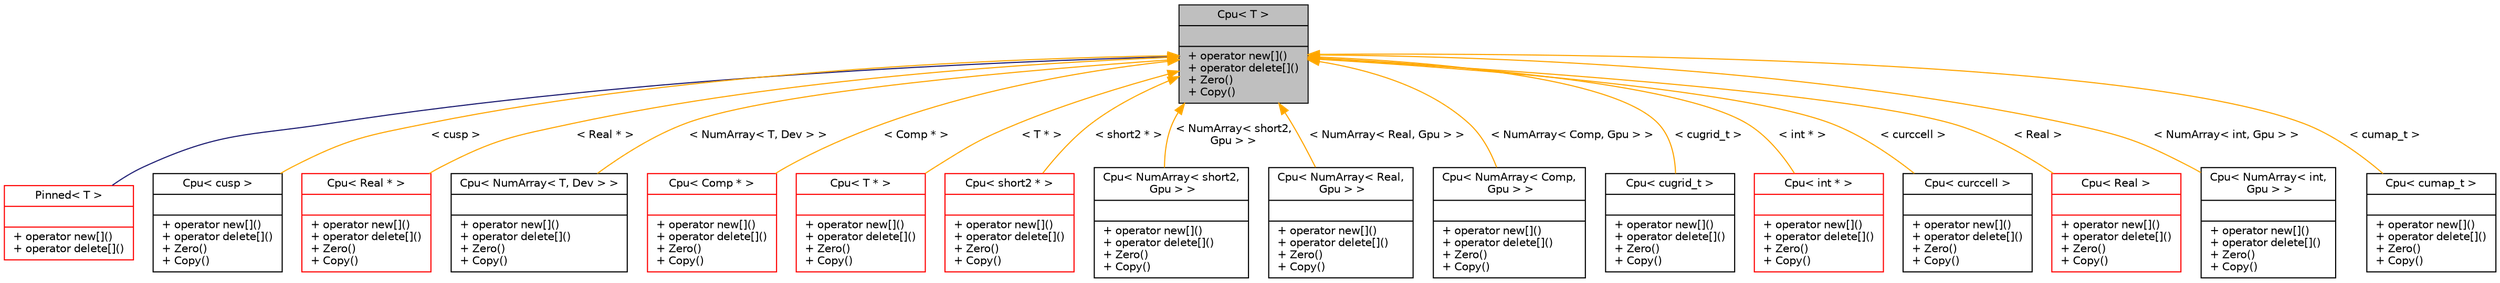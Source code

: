 digraph "Cpu&lt; T &gt;"
{
 // INTERACTIVE_SVG=YES
  bgcolor="transparent";
  edge [fontname="Helvetica",fontsize="10",labelfontname="Helvetica",labelfontsize="10"];
  node [fontname="Helvetica",fontsize="10",shape=record];
  Node0 [label="{Cpu\< T \>\n||+ operator new[]()\l+ operator delete[]()\l+ Zero()\l+ Copy()\l}",height=0.2,width=0.4,color="black", fillcolor="grey75", style="filled", fontcolor="black"];
  Node0 -> Node1 [dir="back",color="midnightblue",fontsize="10",style="solid",arrowtail="onormal",fontname="Helvetica"];
  Node1 [label="{Pinned\< T \>\n||+ operator new[]()\l+ operator delete[]()\l}",height=0.2,width=0.4,color="red",URL="$class_pinned.html"];
  Node0 -> Node8 [dir="back",color="orange",fontsize="10",style="solid",label=" \< cusp \>" ,fontname="Helvetica"];
  Node8 [label="{Cpu\< cusp \>\n||+ operator new[]()\l+ operator delete[]()\l+ Zero()\l+ Copy()\l}",height=0.2,width=0.4,color="black",URL="$class_cpu.html"];
  Node0 -> Node9 [dir="back",color="orange",fontsize="10",style="solid",label=" \< Real * \>" ,fontname="Helvetica"];
  Node9 [label="{Cpu\< Real * \>\n||+ operator new[]()\l+ operator delete[]()\l+ Zero()\l+ Copy()\l}",height=0.2,width=0.4,color="red",URL="$class_cpu.html"];
  Node0 -> Node10 [dir="back",color="orange",fontsize="10",style="solid",label=" \< NumArray\< T, Dev \> \>" ,fontname="Helvetica"];
  Node10 [label="{Cpu\< NumArray\< T, Dev \> \>\n||+ operator new[]()\l+ operator delete[]()\l+ Zero()\l+ Copy()\l}",height=0.2,width=0.4,color="black",URL="$class_cpu.html"];
  Node0 -> Node11 [dir="back",color="orange",fontsize="10",style="solid",label=" \< Comp * \>" ,fontname="Helvetica"];
  Node11 [label="{Cpu\< Comp * \>\n||+ operator new[]()\l+ operator delete[]()\l+ Zero()\l+ Copy()\l}",height=0.2,width=0.4,color="red",URL="$class_cpu.html"];
  Node0 -> Node12 [dir="back",color="orange",fontsize="10",style="solid",label=" \< T * \>" ,fontname="Helvetica"];
  Node12 [label="{Cpu\< T * \>\n||+ operator new[]()\l+ operator delete[]()\l+ Zero()\l+ Copy()\l}",height=0.2,width=0.4,color="red",URL="$class_cpu.html"];
  Node0 -> Node13 [dir="back",color="orange",fontsize="10",style="solid",label=" \< short2 * \>" ,fontname="Helvetica"];
  Node13 [label="{Cpu\< short2 * \>\n||+ operator new[]()\l+ operator delete[]()\l+ Zero()\l+ Copy()\l}",height=0.2,width=0.4,color="red",URL="$class_cpu.html"];
  Node0 -> Node14 [dir="back",color="orange",fontsize="10",style="solid",label=" \< NumArray\< short2,\l Gpu \> \>" ,fontname="Helvetica"];
  Node14 [label="{Cpu\< NumArray\< short2,\l Gpu \> \>\n||+ operator new[]()\l+ operator delete[]()\l+ Zero()\l+ Copy()\l}",height=0.2,width=0.4,color="black",URL="$class_cpu.html"];
  Node0 -> Node15 [dir="back",color="orange",fontsize="10",style="solid",label=" \< NumArray\< Real, Gpu \> \>" ,fontname="Helvetica"];
  Node15 [label="{Cpu\< NumArray\< Real,\l Gpu \> \>\n||+ operator new[]()\l+ operator delete[]()\l+ Zero()\l+ Copy()\l}",height=0.2,width=0.4,color="black",URL="$class_cpu.html"];
  Node0 -> Node16 [dir="back",color="orange",fontsize="10",style="solid",label=" \< NumArray\< Comp, Gpu \> \>" ,fontname="Helvetica"];
  Node16 [label="{Cpu\< NumArray\< Comp,\l Gpu \> \>\n||+ operator new[]()\l+ operator delete[]()\l+ Zero()\l+ Copy()\l}",height=0.2,width=0.4,color="black",URL="$class_cpu.html"];
  Node0 -> Node17 [dir="back",color="orange",fontsize="10",style="solid",label=" \< cugrid_t \>" ,fontname="Helvetica"];
  Node17 [label="{Cpu\< cugrid_t \>\n||+ operator new[]()\l+ operator delete[]()\l+ Zero()\l+ Copy()\l}",height=0.2,width=0.4,color="black",URL="$class_cpu.html"];
  Node0 -> Node18 [dir="back",color="orange",fontsize="10",style="solid",label=" \< int * \>" ,fontname="Helvetica"];
  Node18 [label="{Cpu\< int * \>\n||+ operator new[]()\l+ operator delete[]()\l+ Zero()\l+ Copy()\l}",height=0.2,width=0.4,color="red",URL="$class_cpu.html"];
  Node0 -> Node19 [dir="back",color="orange",fontsize="10",style="solid",label=" \< curccell \>" ,fontname="Helvetica"];
  Node19 [label="{Cpu\< curccell \>\n||+ operator new[]()\l+ operator delete[]()\l+ Zero()\l+ Copy()\l}",height=0.2,width=0.4,color="black",URL="$class_cpu.html"];
  Node0 -> Node20 [dir="back",color="orange",fontsize="10",style="solid",label=" \< Real \>" ,fontname="Helvetica"];
  Node20 [label="{Cpu\< Real \>\n||+ operator new[]()\l+ operator delete[]()\l+ Zero()\l+ Copy()\l}",height=0.2,width=0.4,color="red",URL="$class_cpu.html"];
  Node0 -> Node21 [dir="back",color="orange",fontsize="10",style="solid",label=" \< NumArray\< int, Gpu \> \>" ,fontname="Helvetica"];
  Node21 [label="{Cpu\< NumArray\< int,\l Gpu \> \>\n||+ operator new[]()\l+ operator delete[]()\l+ Zero()\l+ Copy()\l}",height=0.2,width=0.4,color="black",URL="$class_cpu.html"];
  Node0 -> Node22 [dir="back",color="orange",fontsize="10",style="solid",label=" \< cumap_t \>" ,fontname="Helvetica"];
  Node22 [label="{Cpu\< cumap_t \>\n||+ operator new[]()\l+ operator delete[]()\l+ Zero()\l+ Copy()\l}",height=0.2,width=0.4,color="black",URL="$class_cpu.html"];
}

